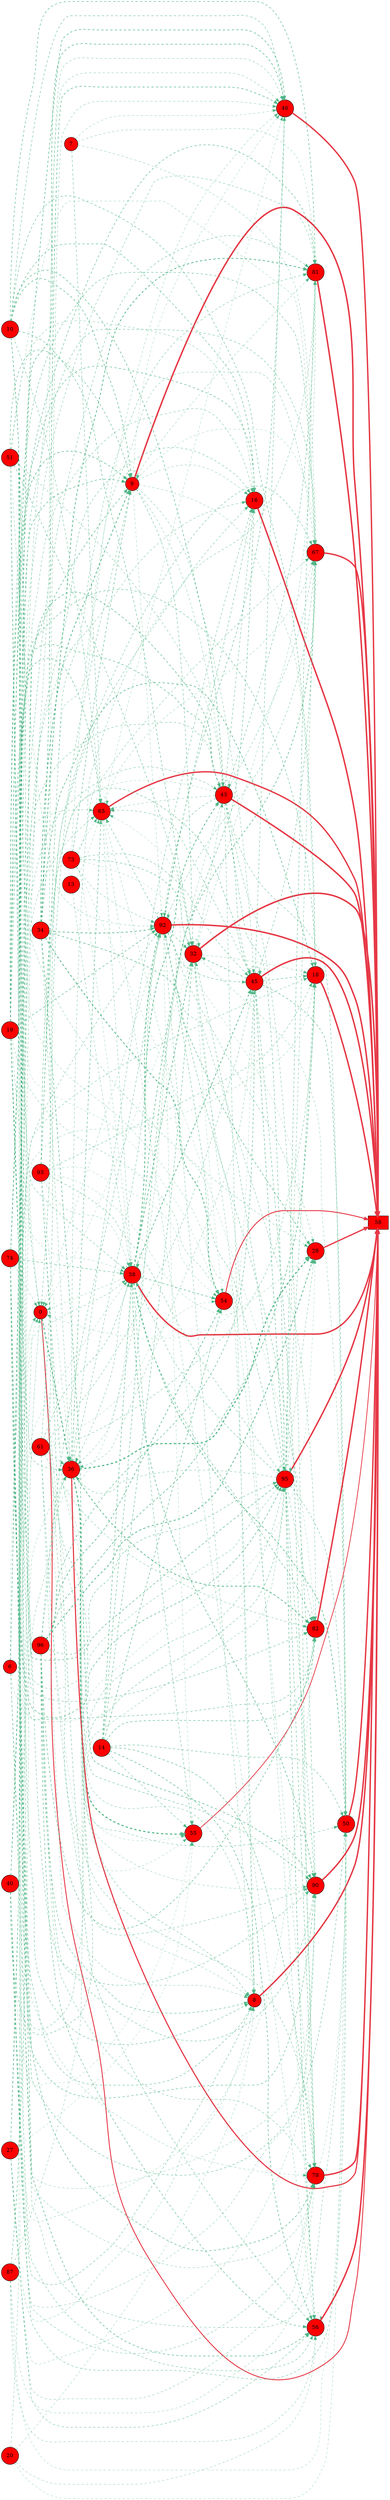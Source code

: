 digraph G{
rankdir=LR;
0 [style=filled, shape=circle, fillcolor="#fe0000", label="0"];
6 [style=filled, shape=circle, fillcolor="#fe0000", label="6"];
7 [style=filled, shape=circle, fillcolor="#fe0000", label="7"];
8 [style=filled, shape=circle, fillcolor="#fe0000", label="8"];
9 [style=filled, shape=circle, fillcolor="#fe0000", label="9"];
10 [style=filled, shape=circle, fillcolor="#fe0000", label="10"];
13 [style=filled, shape=circle, fillcolor="#fe0000", label="13"];
14 [style=filled, shape=circle, fillcolor="#fe0000", label="14"];
16 [style=filled, shape=circle, fillcolor="#fe0000", label="16"];
18 [style=filled, shape=circle, fillcolor="#fe0000", label="18"];
19 [style=filled, shape=circle, fillcolor="#fe0000", label="19"];
20 [style=filled, shape=circle, fillcolor="#fe0000", label="20"];
27 [style=filled, shape=circle, fillcolor="#fe0000", label="27"];
28 [style=filled, shape=circle, fillcolor="#fe0000", label="28"];
32 [style=filled, shape=circle, fillcolor="#fe0000", label="32"];
34 [style=filled, shape=circle, fillcolor="#fe0000", label="34"];
36 [style=filled, shape=circle, fillcolor="#fe0000", label="36"];
38 [style=filled, shape=circle, fillcolor="#fe0000", label="38"];
40 [style=filled, shape=circle, fillcolor="#fe0000", label="40"];
43 [style=filled, shape=circle, fillcolor="#fe0000", label="43"];
45 [style=filled, shape=circle, fillcolor="#fe0000", label="45"];
46 [style=filled, shape=circle, fillcolor="#fe0000", label="46"];
50 [style=filled, shape=circle, fillcolor="#fe0000", label="50"];
51 [style=filled, shape=circle, fillcolor="#fe0000", label="51"];
54 [style=filled, shape=circle, fillcolor="#fe0000", label="54"];
55 [style=filled, shape=circle, fillcolor="#fe0000", label="55"];
56 [style=filled, shape=circle, fillcolor="#fe0000", label="56"];
58 [style=filled, shape=box, fillcolor="#fe0000", label="58"];
61 [style=filled, shape=circle, fillcolor="#fe0000", label="61"];
65 [style=filled, shape=circle, fillcolor="#fe0000", label="65"];
67 [style=filled, shape=circle, fillcolor="#fe0000", label="67"];
73 [style=filled, shape=circle, fillcolor="#fe0000", label="73"];
74 [style=filled, shape=circle, fillcolor="#fe0000", label="74"];
78 [style=filled, shape=circle, fillcolor="#fe0000", label="78"];
81 [style=filled, shape=circle, fillcolor="#fe0000", label="81"];
82 [style=filled, shape=circle, fillcolor="#fe0000", label="82"];
87 [style=filled, shape=circle, fillcolor="#fe0000", label="87"];
90 [style=filled, shape=circle, fillcolor="#fe0000", label="90"];
92 [style=filled, shape=circle, fillcolor="#fe0000", label="92"];
93 [style=filled, shape=circle, fillcolor="#fe0000", label="93"];
95 [style=filled, shape=circle, fillcolor="#fe0000", label="95"];
96 [style=filled, shape=circle, fillcolor="#fe0000", label="96"];
32 -> 58 [color="#e63946",penwidth=4.00];
9 -> 58 [color="#e63946",penwidth=3.92];
81 -> 58 [color="#e63946",penwidth=3.90];
92 -> 58 [color="#e63946",penwidth=3.89];
43 -> 58 [color="#e63946",penwidth=3.88];
45 -> 58 [color="#e63946",penwidth=3.86];
16 -> 58 [color="#e63946",penwidth=3.86];
56 -> 58 [color="#e63946",penwidth=3.84];
18 -> 58 [color="#e63946",penwidth=3.83];
90 -> 58 [color="#e63946",penwidth=3.82];
95 -> 58 [color="#e63946",penwidth=3.82];
82 -> 58 [color="#e63946",penwidth=3.77];
8 -> 58 [color="#e63946",penwidth=3.72];
78 -> 58 [color="#e63946",penwidth=3.72];
38 -> 58 [color="#e63946",penwidth=3.71];
67 -> 58 [color="#e63946",penwidth=3.67];
46 -> 58 [color="#e63946",penwidth=3.64];
50 -> 58 [color="#e63946",penwidth=3.64];
65 -> 58 [color="#e63946",penwidth=3.54];
28 -> 58 [color="#e63946",penwidth=3.28];
36 -> 58 [color="#e63946",penwidth=2.98];
54 -> 58 [color="#e63946",penwidth=2.40];
0 -> 58 [color="#e63946",penwidth=2.37];
55 -> 58 [color="#e63946",penwidth=2.00];
19 -> 0 [color="#52b788",style=dashed,penwidth=0.73];
87 -> 0 [color="#52b788",style=dashed,penwidth=0.66];
92 -> 0 [color="#52b788",style=dashed,penwidth=0.64];
74 -> 0 [color="#52b788",style=dashed,penwidth=0.61];
38 -> 0 [color="#52b788",style=dashed,penwidth=0.60];
10 -> 0 [color="#52b788",style=dashed,penwidth=0.52];
40 -> 0 [color="#52b788",style=dashed,penwidth=0.51];
45 -> 0 [color="#52b788",style=dashed,penwidth=0.50];
43 -> 0 [color="#52b788",style=dashed,penwidth=0.50];
27 -> 0 [color="#52b788",style=dashed,penwidth=0.50];
51 -> 0 [color="#52b788",style=dashed,penwidth=0.50];
6 -> 0 [color="#52b788",style=dashed,penwidth=0.50];
32 -> 0 [color="#52b788",style=dashed,penwidth=0.50];
20 -> 0 [color="#52b788",style=dashed,penwidth=0.50];
96 -> 8 [color="#52b788",style=dashed,penwidth=1.14];
19 -> 8 [color="#52b788",style=dashed,penwidth=1.08];
10 -> 8 [color="#52b788",style=dashed,penwidth=1.05];
40 -> 8 [color="#52b788",style=dashed,penwidth=1.02];
93 -> 8 [color="#52b788",style=dashed,penwidth=0.96];
43 -> 8 [color="#52b788",style=dashed,penwidth=0.87];
92 -> 8 [color="#52b788",style=dashed,penwidth=0.86];
36 -> 8 [color="#52b788",style=dashed,penwidth=0.81];
32 -> 8 [color="#52b788",style=dashed,penwidth=0.73];
61 -> 8 [color="#52b788",style=dashed,penwidth=0.71];
27 -> 8 [color="#52b788",style=dashed,penwidth=0.68];
0 -> 8 [color="#52b788",style=dashed,penwidth=0.66];
20 -> 8 [color="#52b788",style=dashed,penwidth=0.62];
34 -> 9 [color="#52b788",style=dashed,penwidth=1.95];
19 -> 9 [color="#52b788",style=dashed,penwidth=1.45];
10 -> 9 [color="#52b788",style=dashed,penwidth=1.40];
6 -> 9 [color="#52b788",style=dashed,penwidth=1.36];
74 -> 9 [color="#52b788",style=dashed,penwidth=1.30];
73 -> 9 [color="#52b788",style=dashed,penwidth=1.27];
51 -> 9 [color="#52b788",style=dashed,penwidth=1.19];
9 -> 9 [color="#52b788",style=dashed,penwidth=1.05];
61 -> 9 [color="#52b788",style=dashed,penwidth=0.95];
19 -> 16 [color="#52b788",style=dashed,penwidth=1.28];
10 -> 16 [color="#52b788",style=dashed,penwidth=1.22];
14 -> 16 [color="#52b788",style=dashed,penwidth=1.17];
92 -> 16 [color="#52b788",style=dashed,penwidth=1.04];
43 -> 16 [color="#52b788",style=dashed,penwidth=1.04];
40 -> 16 [color="#52b788",style=dashed,penwidth=0.97];
36 -> 16 [color="#52b788",style=dashed,penwidth=0.96];
93 -> 16 [color="#52b788",style=dashed,penwidth=0.91];
6 -> 16 [color="#52b788",style=dashed,penwidth=0.86];
27 -> 16 [color="#52b788",style=dashed,penwidth=0.83];
51 -> 16 [color="#52b788",style=dashed,penwidth=0.75];
9 -> 16 [color="#52b788",style=dashed,penwidth=0.69];
34 -> 18 [color="#52b788",style=dashed,penwidth=1.56];
96 -> 18 [color="#52b788",style=dashed,penwidth=1.52];
45 -> 18 [color="#52b788",style=dashed,penwidth=1.18];
10 -> 18 [color="#52b788",style=dashed,penwidth=1.12];
74 -> 18 [color="#52b788",style=dashed,penwidth=1.11];
95 -> 18 [color="#52b788",style=dashed,penwidth=0.97];
93 -> 18 [color="#52b788",style=dashed,penwidth=0.91];
61 -> 18 [color="#52b788",style=dashed,penwidth=0.87];
6 -> 18 [color="#52b788",style=dashed,penwidth=0.83];
32 -> 18 [color="#52b788",style=dashed,penwidth=0.68];
9 -> 18 [color="#52b788",style=dashed,penwidth=0.65];
20 -> 18 [color="#52b788",style=dashed,penwidth=0.60];
36 -> 28 [color="#52b788",style=dashed,penwidth=3.00];
96 -> 28 [color="#52b788",style=dashed,penwidth=1.98];
34 -> 28 [color="#52b788",style=dashed,penwidth=1.41];
92 -> 28 [color="#52b788",style=dashed,penwidth=0.86];
95 -> 28 [color="#52b788",style=dashed,penwidth=0.83];
10 -> 28 [color="#52b788",style=dashed,penwidth=0.72];
93 -> 28 [color="#52b788",style=dashed,penwidth=0.54];
73 -> 28 [color="#52b788",style=dashed,penwidth=0.50];
6 -> 28 [color="#52b788",style=dashed,penwidth=0.50];
38 -> 32 [color="#52b788",style=dashed,penwidth=1.74];
45 -> 32 [color="#52b788",style=dashed,penwidth=1.36];
10 -> 32 [color="#52b788",style=dashed,penwidth=1.19];
32 -> 32 [color="#52b788",style=dashed,penwidth=1.16];
14 -> 32 [color="#52b788",style=dashed,penwidth=1.14];
73 -> 32 [color="#52b788",style=dashed,penwidth=1.12];
51 -> 32 [color="#52b788",style=dashed,penwidth=1.08];
9 -> 32 [color="#52b788",style=dashed,penwidth=1.05];
95 -> 32 [color="#52b788",style=dashed,penwidth=1.01];
92 -> 32 [color="#52b788",style=dashed,penwidth=1.01];
0 -> 36 [color="#52b788",style=dashed,penwidth=2.60];
19 -> 36 [color="#52b788",style=dashed,penwidth=0.99];
61 -> 36 [color="#52b788",style=dashed,penwidth=0.97];
38 -> 36 [color="#52b788",style=dashed,penwidth=0.88];
95 -> 36 [color="#52b788",style=dashed,penwidth=0.83];
34 -> 36 [color="#52b788",style=dashed,penwidth=0.80];
96 -> 36 [color="#52b788",style=dashed,penwidth=0.80];
87 -> 36 [color="#52b788",style=dashed,penwidth=0.76];
45 -> 36 [color="#52b788",style=dashed,penwidth=0.74];
43 -> 36 [color="#52b788",style=dashed,penwidth=0.68];
27 -> 36 [color="#52b788",style=dashed,penwidth=0.62];
93 -> 36 [color="#52b788",style=dashed,penwidth=0.59];
36 -> 36 [color="#52b788",style=dashed,penwidth=0.54];
14 -> 38 [color="#52b788",style=dashed,penwidth=1.33];
38 -> 38 [color="#52b788",style=dashed,penwidth=1.23];
74 -> 38 [color="#52b788",style=dashed,penwidth=1.14];
61 -> 38 [color="#52b788",style=dashed,penwidth=0.97];
95 -> 38 [color="#52b788",style=dashed,penwidth=0.97];
10 -> 38 [color="#52b788",style=dashed,penwidth=0.96];
13 -> 38 [color="#52b788",style=dashed,penwidth=0.80];
65 -> 38 [color="#52b788",style=dashed,penwidth=0.78];
40 -> 38 [color="#52b788",style=dashed,penwidth=0.71];
93 -> 38 [color="#52b788",style=dashed,penwidth=0.65];
27 -> 38 [color="#52b788",style=dashed,penwidth=0.60];
73 -> 38 [color="#52b788",style=dashed,penwidth=0.60];
96 -> 38 [color="#52b788",style=dashed,penwidth=0.57];
51 -> 38 [color="#52b788",style=dashed,penwidth=0.54];
38 -> 43 [color="#52b788",style=dashed,penwidth=1.97];
19 -> 43 [color="#52b788",style=dashed,penwidth=1.41];
10 -> 43 [color="#52b788",style=dashed,penwidth=1.35];
74 -> 43 [color="#52b788",style=dashed,penwidth=1.27];
43 -> 43 [color="#52b788",style=dashed,penwidth=1.13];
6 -> 43 [color="#52b788",style=dashed,penwidth=0.93];
27 -> 43 [color="#52b788",style=dashed,penwidth=0.90];
51 -> 43 [color="#52b788",style=dashed,penwidth=0.81];
9 -> 43 [color="#52b788",style=dashed,penwidth=0.75];
32 -> 43 [color="#52b788",style=dashed,penwidth=0.73];
38 -> 45 [color="#52b788",style=dashed,penwidth=1.83];
45 -> 45 [color="#52b788",style=dashed,penwidth=1.50];
96 -> 45 [color="#52b788",style=dashed,penwidth=1.28];
93 -> 45 [color="#52b788",style=dashed,penwidth=1.14];
43 -> 45 [color="#52b788",style=dashed,penwidth=1.07];
92 -> 45 [color="#52b788",style=dashed,penwidth=1.07];
73 -> 45 [color="#52b788",style=dashed,penwidth=0.99];
61 -> 45 [color="#52b788",style=dashed,penwidth=0.88];
9 -> 45 [color="#52b788",style=dashed,penwidth=0.82];
74 -> 46 [color="#52b788",style=dashed,penwidth=1.47];
19 -> 46 [color="#52b788",style=dashed,penwidth=1.46];
34 -> 46 [color="#52b788",style=dashed,penwidth=1.43];
92 -> 46 [color="#52b788",style=dashed,penwidth=1.18];
10 -> 46 [color="#52b788",style=dashed,penwidth=1.06];
45 -> 46 [color="#52b788",style=dashed,penwidth=1.04];
40 -> 46 [color="#52b788",style=dashed,penwidth=0.79];
87 -> 46 [color="#52b788",style=dashed,penwidth=0.76];
93 -> 46 [color="#52b788",style=dashed,penwidth=0.75];
73 -> 46 [color="#52b788",style=dashed,penwidth=0.66];
7 -> 46 [color="#52b788",style=dashed,penwidth=0.61];
65 -> 46 [color="#52b788",style=dashed,penwidth=0.59];
9 -> 46 [color="#52b788",style=dashed,penwidth=0.56];
38 -> 50 [color="#52b788",style=dashed,penwidth=1.65];
45 -> 50 [color="#52b788",style=dashed,penwidth=1.25];
14 -> 50 [color="#52b788",style=dashed,penwidth=1.07];
74 -> 50 [color="#52b788",style=dashed,penwidth=1.06];
40 -> 50 [color="#52b788",style=dashed,penwidth=0.96];
95 -> 50 [color="#52b788",style=dashed,penwidth=0.95];
43 -> 50 [color="#52b788",style=dashed,penwidth=0.93];
36 -> 50 [color="#52b788",style=dashed,penwidth=0.90];
6 -> 50 [color="#52b788",style=dashed,penwidth=0.86];
32 -> 50 [color="#52b788",style=dashed,penwidth=0.70];
20 -> 50 [color="#52b788",style=dashed,penwidth=0.59];
78 -> 50 [color="#52b788",style=dashed,penwidth=0.57];
87 -> 50 [color="#52b788",style=dashed,penwidth=0.55];
34 -> 54 [color="#52b788",style=dashed,penwidth=2.11];
96 -> 54 [color="#52b788",style=dashed,penwidth=1.61];
38 -> 54 [color="#52b788",style=dashed,penwidth=1.34];
14 -> 54 [color="#52b788",style=dashed,penwidth=1.30];
19 -> 54 [color="#52b788",style=dashed,penwidth=0.75];
10 -> 54 [color="#52b788",style=dashed,penwidth=0.60];
93 -> 54 [color="#52b788",style=dashed,penwidth=0.50];
61 -> 54 [color="#52b788",style=dashed,penwidth=0.50];
32 -> 54 [color="#52b788",style=dashed,penwidth=0.50];
51 -> 54 [color="#52b788",style=dashed,penwidth=0.50];
36 -> 55 [color="#52b788",style=dashed,penwidth=2.86];
38 -> 55 [color="#52b788",style=dashed,penwidth=1.03];
14 -> 55 [color="#52b788",style=dashed,penwidth=0.98];
92 -> 55 [color="#52b788",style=dashed,penwidth=0.56];
93 -> 55 [color="#52b788",style=dashed,penwidth=0.50];
61 -> 55 [color="#52b788",style=dashed,penwidth=0.50];
40 -> 55 [color="#52b788",style=dashed,penwidth=0.50];
27 -> 55 [color="#52b788",style=dashed,penwidth=0.50];
14 -> 56 [color="#52b788",style=dashed,penwidth=1.41];
74 -> 56 [color="#52b788",style=dashed,penwidth=1.41];
96 -> 56 [color="#52b788",style=dashed,penwidth=1.26];
95 -> 56 [color="#52b788",style=dashed,penwidth=1.25];
93 -> 56 [color="#52b788",style=dashed,penwidth=1.01];
27 -> 56 [color="#52b788",style=dashed,penwidth=0.96];
6 -> 56 [color="#52b788",style=dashed,penwidth=0.95];
32 -> 56 [color="#52b788",style=dashed,penwidth=0.75];
87 -> 56 [color="#52b788",style=dashed,penwidth=0.73];
65 -> 56 [color="#52b788",style=dashed,penwidth=0.70];
20 -> 56 [color="#52b788",style=dashed,penwidth=0.65];
56 -> 56 [color="#52b788",style=dashed,penwidth=0.63];
36 -> 65 [color="#52b788",style=dashed,penwidth=1.29];
19 -> 65 [color="#52b788",style=dashed,penwidth=1.26];
92 -> 65 [color="#52b788",style=dashed,penwidth=1.03];
7 -> 65 [color="#52b788",style=dashed,penwidth=1.01];
10 -> 65 [color="#52b788",style=dashed,penwidth=0.92];
45 -> 65 [color="#52b788",style=dashed,penwidth=0.92];
87 -> 65 [color="#52b788",style=dashed,penwidth=0.78];
43 -> 65 [color="#52b788",style=dashed,penwidth=0.71];
40 -> 65 [color="#52b788",style=dashed,penwidth=0.70];
65 -> 65 [color="#52b788",style=dashed,penwidth=0.59];
73 -> 65 [color="#52b788",style=dashed,penwidth=0.56];
13 -> 65 [color="#52b788",style=dashed,penwidth=0.54];
32 -> 65 [color="#52b788",style=dashed,penwidth=0.50];
38 -> 67 [color="#52b788",style=dashed,penwidth=1.51];
45 -> 67 [color="#52b788",style=dashed,penwidth=1.06];
19 -> 67 [color="#52b788",style=dashed,penwidth=1.06];
0 -> 67 [color="#52b788",style=dashed,penwidth=0.99];
74 -> 67 [color="#52b788",style=dashed,penwidth=0.97];
95 -> 67 [color="#52b788",style=dashed,penwidth=0.86];
92 -> 67 [color="#52b788",style=dashed,penwidth=0.84];
43 -> 67 [color="#52b788",style=dashed,penwidth=0.83];
36 -> 67 [color="#52b788",style=dashed,penwidth=0.81];
93 -> 67 [color="#52b788",style=dashed,penwidth=0.77];
7 -> 67 [color="#52b788",style=dashed,penwidth=0.70];
51 -> 67 [color="#52b788",style=dashed,penwidth=0.62];
65 -> 67 [color="#52b788",style=dashed,penwidth=0.62];
9 -> 67 [color="#52b788",style=dashed,penwidth=0.56];
19 -> 78 [color="#52b788",style=dashed,penwidth=1.35];
14 -> 78 [color="#52b788",style=dashed,penwidth=1.26];
45 -> 78 [color="#52b788",style=dashed,penwidth=1.11];
95 -> 78 [color="#52b788",style=dashed,penwidth=1.10];
0 -> 78 [color="#52b788",style=dashed,penwidth=0.93];
96 -> 78 [color="#52b788",style=dashed,penwidth=0.89];
43 -> 78 [color="#52b788",style=dashed,penwidth=0.88];
40 -> 78 [color="#52b788",style=dashed,penwidth=0.85];
6 -> 78 [color="#52b788",style=dashed,penwidth=0.75];
27 -> 78 [color="#52b788",style=dashed,penwidth=0.74];
65 -> 78 [color="#52b788",style=dashed,penwidth=0.67];
51 -> 78 [color="#52b788",style=dashed,penwidth=0.65];
87 -> 78 [color="#52b788",style=dashed,penwidth=0.63];
34 -> 81 [color="#52b788",style=dashed,penwidth=1.95];
10 -> 81 [color="#52b788",style=dashed,penwidth=1.29];
74 -> 81 [color="#52b788",style=dashed,penwidth=1.24];
95 -> 81 [color="#52b788",style=dashed,penwidth=1.09];
43 -> 81 [color="#52b788",style=dashed,penwidth=1.04];
40 -> 81 [color="#52b788",style=dashed,penwidth=0.96];
93 -> 81 [color="#52b788",style=dashed,penwidth=0.90];
6 -> 81 [color="#52b788",style=dashed,penwidth=0.87];
73 -> 81 [color="#52b788",style=dashed,penwidth=0.81];
7 -> 81 [color="#52b788",style=dashed,penwidth=0.69];
9 -> 81 [color="#52b788",style=dashed,penwidth=0.68];
32 -> 81 [color="#52b788",style=dashed,penwidth=0.67];
36 -> 82 [color="#52b788",style=dashed,penwidth=1.93];
96 -> 82 [color="#52b788",style=dashed,penwidth=1.30];
14 -> 82 [color="#52b788",style=dashed,penwidth=1.25];
38 -> 82 [color="#52b788",style=dashed,penwidth=1.21];
74 -> 82 [color="#52b788",style=dashed,penwidth=1.10];
19 -> 82 [color="#52b788",style=dashed,penwidth=1.00];
92 -> 82 [color="#52b788",style=dashed,penwidth=0.86];
95 -> 82 [color="#52b788",style=dashed,penwidth=0.81];
61 -> 82 [color="#52b788",style=dashed,penwidth=0.80];
40 -> 82 [color="#52b788",style=dashed,penwidth=0.58];
73 -> 82 [color="#52b788",style=dashed,penwidth=0.51];
38 -> 90 [color="#52b788",style=dashed,penwidth=1.51];
34 -> 90 [color="#52b788",style=dashed,penwidth=1.43];
74 -> 90 [color="#52b788",style=dashed,penwidth=1.20];
92 -> 90 [color="#52b788",style=dashed,penwidth=1.06];
95 -> 90 [color="#52b788",style=dashed,penwidth=1.02];
36 -> 90 [color="#52b788",style=dashed,penwidth=1.02];
96 -> 90 [color="#52b788",style=dashed,penwidth=1.00];
10 -> 90 [color="#52b788",style=dashed,penwidth=1.00];
61 -> 90 [color="#52b788",style=dashed,penwidth=0.89];
40 -> 90 [color="#52b788",style=dashed,penwidth=0.73];
93 -> 90 [color="#52b788",style=dashed,penwidth=0.68];
6 -> 90 [color="#52b788",style=dashed,penwidth=0.67];
27 -> 90 [color="#52b788",style=dashed,penwidth=0.64];
38 -> 92 [color="#52b788",style=dashed,penwidth=1.81];
34 -> 92 [color="#52b788",style=dashed,penwidth=1.71];
19 -> 92 [color="#52b788",style=dashed,penwidth=1.27];
95 -> 92 [color="#52b788",style=dashed,penwidth=1.02];
92 -> 92 [color="#52b788",style=dashed,penwidth=1.02];
96 -> 92 [color="#52b788",style=dashed,penwidth=1.01];
43 -> 92 [color="#52b788",style=dashed,penwidth=0.97];
36 -> 92 [color="#52b788",style=dashed,penwidth=0.94];
40 -> 92 [color="#52b788",style=dashed,penwidth=0.89];
73 -> 92 [color="#52b788",style=dashed,penwidth=0.74];
51 -> 92 [color="#52b788",style=dashed,penwidth=0.68];
9 -> 92 [color="#52b788",style=dashed,penwidth=0.62];
74 -> 95 [color="#52b788",style=dashed,penwidth=1.41];
10 -> 95 [color="#52b788",style=dashed,penwidth=1.35];
45 -> 95 [color="#52b788",style=dashed,penwidth=1.29];
95 -> 95 [color="#52b788",style=dashed,penwidth=1.25];
43 -> 95 [color="#52b788",style=dashed,penwidth=1.10];
96 -> 95 [color="#52b788",style=dashed,penwidth=1.01];
40 -> 95 [color="#52b788",style=dashed,penwidth=1.00];
93 -> 95 [color="#52b788",style=dashed,penwidth=0.94];
6 -> 95 [color="#52b788",style=dashed,penwidth=0.87];
51 -> 95 [color="#52b788",style=dashed,penwidth=0.78];
87 -> 95 [color="#52b788",style=dashed,penwidth=0.73];
}